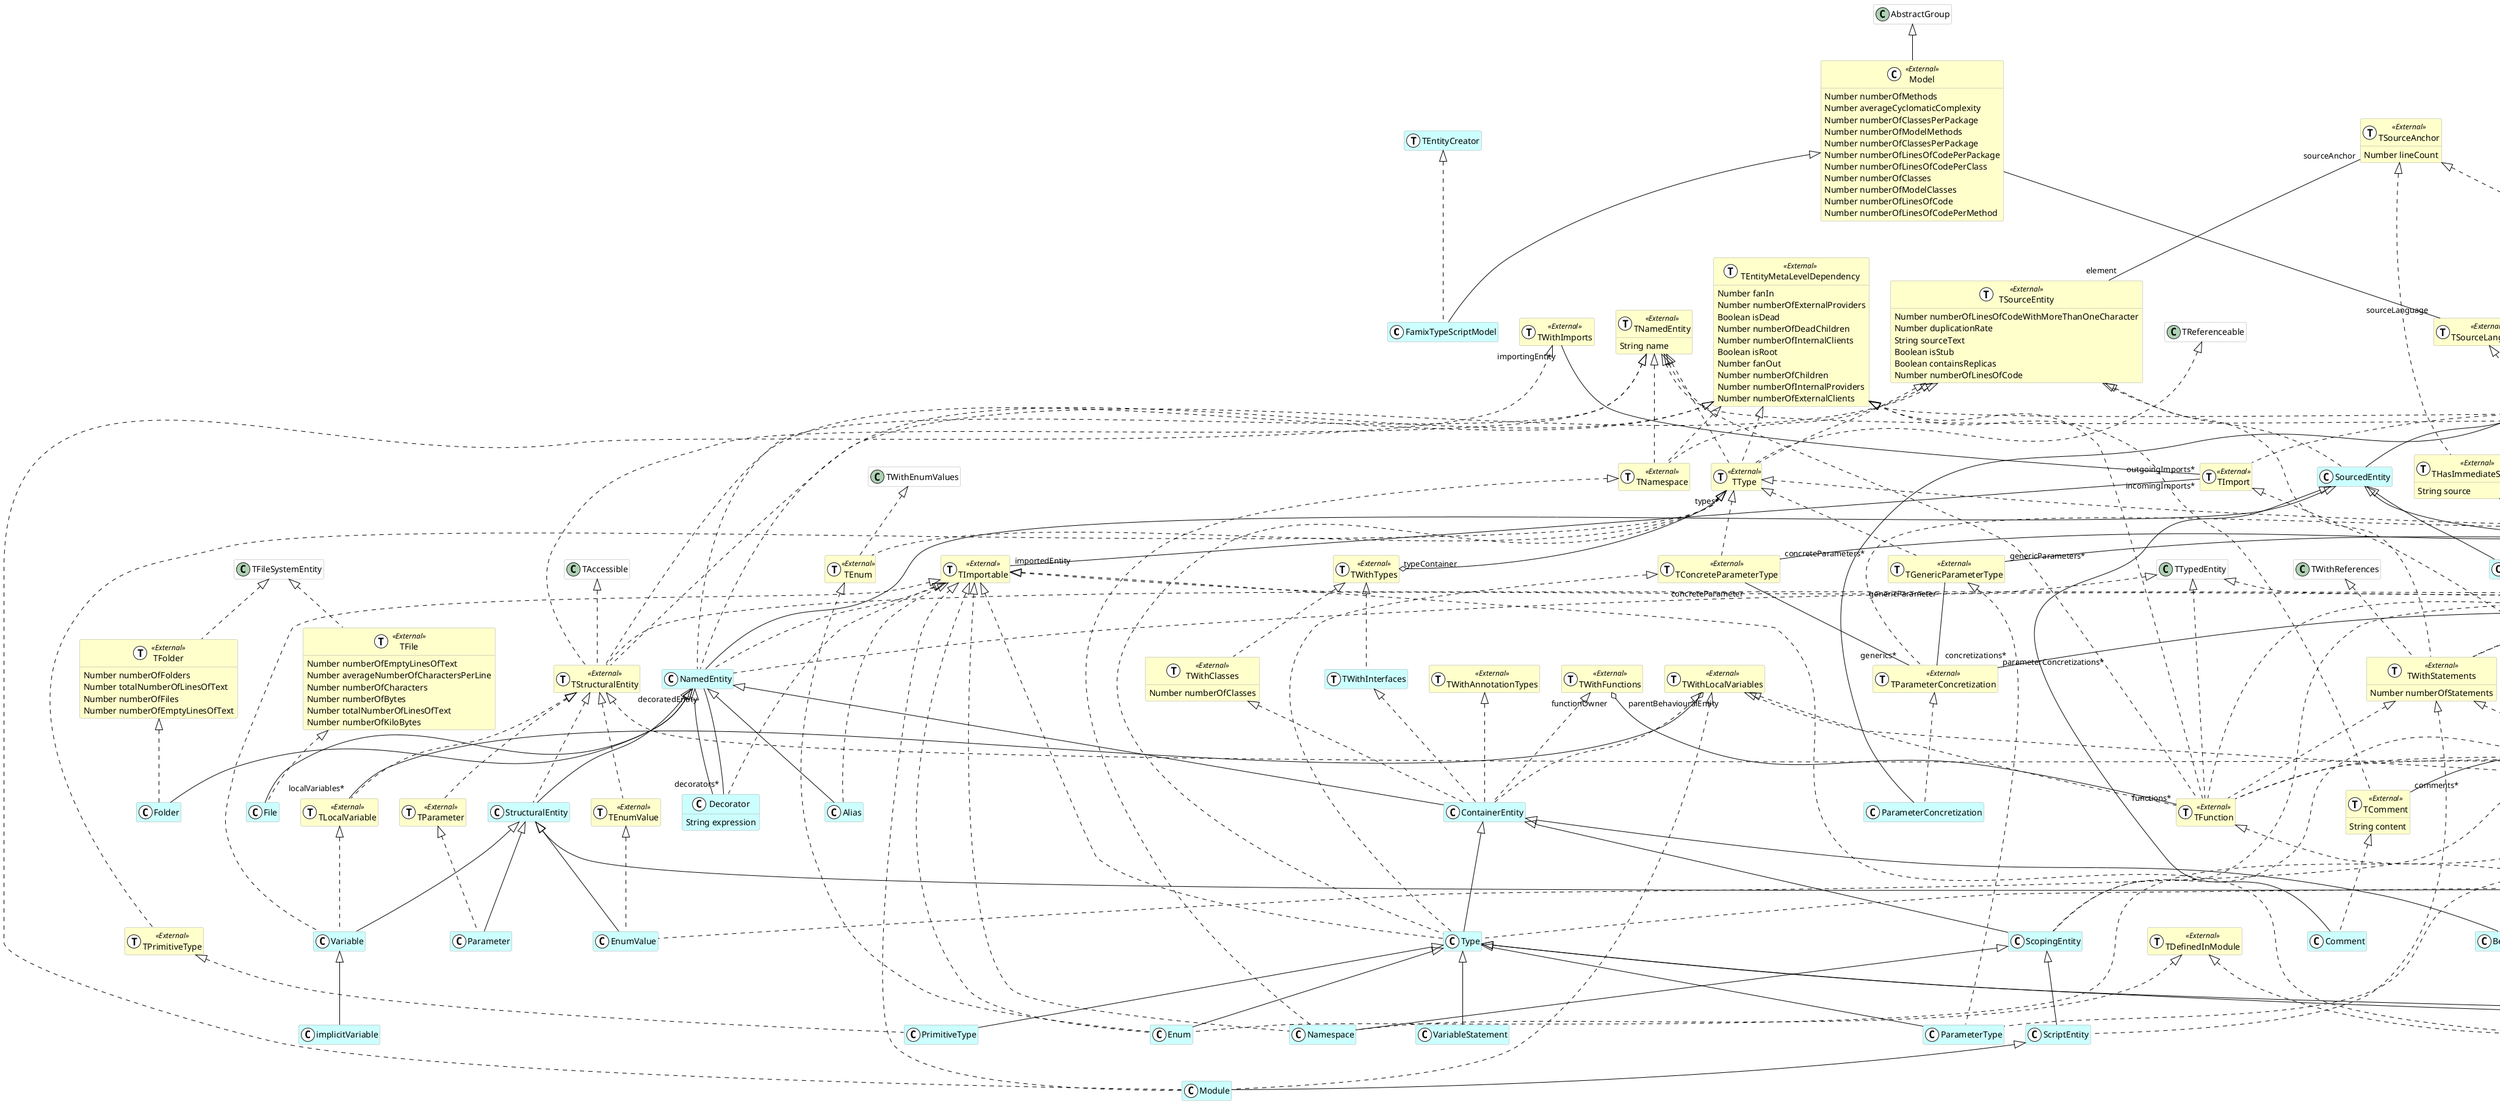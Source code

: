 @startumlhide empty membersskinparam class {  BackgroundColor white  ArrowColor black  BorderColor darkGray}class FamixTypeScriptModel <<(C,white)>> #CCFFFF {}class TWithImports <<(T,white)External>> #FFFFCC {}class TParametricEntity <<(T,white)External>> #FFFFCC {}class EnumValue <<(C,white)>> #CCFFFF {}class Function <<(C,white)>> #CCFFFF {}class TNamespace <<(T,white)External>> #FFFFCC {}class TIndexedFileNavigation <<(T,white)External>> #FFFFCC {  Number startPos  Number endPos}class TWithComments <<(T,white)External>> #FFFFCC {  Boolean hasComments  Number numberOfComments}class ScopingEntity <<(C,white)>> #CCFFFF {}class TCanBeClassSide <<(T,white)External>> #FFFFCC {  Boolean isClassSide}class Entity <<(C,white)External>> #FFFFCC {  Boolean isTagged  Boolean isDead  Number numberOfTags}class BehaviouralEntity <<(C,white)>> #CCFFFF {}class TWithAttributes <<(T,white)External>> #FFFFCC {  Number numberOfAttributes}class Interface <<(C,white)>> #CCFFFF {}class TWithAnnotationTypes <<(T,white)External>> #FFFFCC {}class TDefinedInModule <<(T,white)External>> #FFFFCC {}class Access <<(C,white)>> #CCFFFF {}class SourceAnchor <<(C,white)>> #CCFFFF {}class Association <<(C,white)>> #CCFFFF {}class THasVisibility <<(T,white)External>> #FFFFCC {  Boolean isPrivate  Boolean isProtected  String visibility  Boolean isPublic  Boolean isPackageVisibility}class TPrimitiveType <<(T,white)External>> #FFFFCC {}class Type <<(C,white)>> #CCFFFF {}class ParameterType <<(C,white)>> #CCFFFF {}class Namespace <<(C,white)>> #CCFFFF {}class ParametricFunction <<(C,white)>> #CCFFFF {}class Concretization <<(C,white)>> #CCFFFF {}class TClass <<(T,white)External>> #FFFFCC {  Number weightOfAClass  Boolean isTestCase}class TClassMetrics <<(T,white)External>> #FFFFCC {  Number numberOfMethodsInherited  Number numberOfAttributesInherited  Number numberOfMethodsInHierarchy  Number numberOfLocallyDefinedMethods  Number totalNumberOfSubclasses  Number numberOfMethodsOverridden}class Entity <<(C,white)>> #CCFFFF {}class TConcretization <<(T,white)External>> #FFFFCC {}class TComment <<(T,white)External>> #FFFFCC {  String content}class Variable <<(C,white)>> #CCFFFF {}class TImplementable <<(T,white)External>> #FFFFCC {}class File <<(C,white)>> #CCFFFF {}class TInvocation <<(T,white)External>> #FFFFCC {}class Parameter <<(C,white)>> #CCFFFF {}class Accessor <<(C,white)>> #CCFFFF {}class Invocation <<(C,white)>> #CCFFFF {}class TWithMethods <<(T,white)External>> #FFFFCC {  Number weightedMethodCount  Number numberOfAbstractMethods  Number tightClassCohesion  Number numberOfMethods}class TInvocationsReceiver <<(T,white)External>> #FFFFCC {}class ParametricMethod <<(C,white)>> #CCFFFF {}class Implementation <<(C,white)>> #CCFFFF {}class ImportClause <<(C,white)>> #CCFFFF {}class TWithFunctions <<(T,white)External>> #FFFFCC {}class TWithLocalVariables <<(T,white)External>> #FFFFCC {}class TEntityCreator <<(T,white)>> #CCFFFF {}class ScriptEntity <<(C,white)>> #CCFFFF {}class Model <<(C,white)External>> #FFFFCC {  Number numberOfMethods  Number averageCyclomaticComplexity  Number numberOfClassesPerPackage  Number numberOfModelMethods  Number numberOfClassesPerPackage  Number numberOfLinesOfCodePerPackage  Number numberOfLinesOfCodePerClass  Number numberOfClasses  Number numberOfModelClasses  Number numberOfLinesOfCode  Number numberOfLinesOfCodePerMethod}class TConcreteParameterType <<(T,white)External>> #FFFFCC {}class Reference <<(C,white)>> #CCFFFF {}class TCanBeAbstract <<(T,white)External>> #FFFFCC {  Boolean isAbstract}class TAttribute <<(T,white)External>> #FFFFCC {  Number hierarchyNestingLevel}class TLCOMMetrics <<(T,white)External>> #FFFFCC {  Number lcom2  Number lcom3}class TFunction <<(T,white)External>> #FFFFCC {}class SourceLanguage <<(C,white)>> #CCFFFF {}class TAccess <<(T,white)External>> #FFFFCC {  Boolean isRead  Boolean isReadWriteUnknown  Boolean isWrite}class Decorator <<(C,white)>> #CCFFFF {  String expression}class ParametricClass <<(C,white)>> #CCFFFF {}class TLocalVariable <<(T,white)External>> #FFFFCC {}class TStructuralEntity <<(T,white)External>> #FFFFCC {}class SourceTextAnchor <<(C,white)>> #CCFFFF {}class Property <<(C,white)>> #CCFFFF {}class TWithAccesses <<(T,white)External>> #FFFFCC {}class PrimitiveType <<(C,white)>> #CCFFFF {}class TParameter <<(T,white)External>> #FFFFCC {}class TWithInvocations <<(T,white)External>> #FFFFCC {  Number numberOfOutgoingInvocations}class TEnumValue <<(T,white)External>> #FFFFCC {}class THasImmediateSource <<(T,white)External>> #FFFFCC {  String source}class THasSignature <<(T,white)External>> #FFFFCC {  String signature}class TSourceLanguage <<(T,white)External>> #FFFFCC {}class VariableStatement <<(C,white)>> #CCFFFF {}class Class <<(C,white)>> #CCFFFF {}class TClassMetrics <<(T,white)>> #CCFFFF {}class JSDoc <<(C,white)>> #CCFFFF {}class TImport <<(T,white)External>> #FFFFCC {}class TWithInheritances <<(T,white)External>> #FFFFCC {  Number numberOfSubclasses  Number subclassHierarchyDepth  Number numberOfDirectSubclasses  Number hierarchyNestingLevel}class TImportable <<(T,white)External>> #FFFFCC {}class Inheritance <<(C,white)>> #CCFFFF {}class Alias <<(C,white)>> #CCFFFF {}class TType <<(T,white)External>> #FFFFCC {}class TSourceAnchor <<(T,white)External>> #FFFFCC {  Number lineCount}class TEntityMetaLevelDependency <<(T,white)External>> #FFFFCC {  Number fanIn  Number numberOfExternalProviders  Boolean isDead  Number numberOfDeadChildren  Number numberOfInternalClients  Boolean isRoot  Number fanOut  Number numberOfChildren  Number numberOfInternalProviders  Number numberOfExternalClients}class StructuralEntity <<(C,white)>> #CCFFFF {}class TEnum <<(T,white)External>> #FFFFCC {}class Comment <<(C,white)>> #CCFFFF {}class TWithClasses <<(T,white)External>> #FFFFCC {  Number numberOfClasses}class TFolder <<(T,white)External>> #FFFFCC {  Number numberOfFolders  Number totalNumberOfLinesOfText  Number numberOfFiles  Number numberOfEmptyLinesOfText}class TCanImplement <<(T,white)External>> #FFFFCC {}class NamedEntity <<(C,white)>> #CCFFFF {}class Method <<(C,white)>> #CCFFFF {}class TWithTypes <<(T,white)External>> #FFFFCC {}class TGenericParameterType <<(T,white)External>> #FFFFCC {}class implicitVariable <<(C,white)>> #CCFFFF {}class TParameterConcretization <<(T,white)External>> #FFFFCC {}class Module <<(C,white)>> #CCFFFF {}class Folder <<(C,white)>> #CCFFFF {}class Enum <<(C,white)>> #CCFFFF {}class TSourceEntity <<(T,white)External>> #FFFFCC {  Number numberOfLinesOfCodeWithMoreThanOneCharacter  Number duplicationRate  String sourceText  Boolean isStub  Boolean containsReplicas  Number numberOfLinesOfCode}class TImplementation <<(T,white)External>> #FFFFCC {}class TNamedEntity <<(T,white)External>> #FFFFCC {  String name}class TWithStatements <<(T,white)External>> #FFFFCC {  Number numberOfStatements}class ContainerEntity <<(C,white)>> #CCFFFF {}class TInvocable <<(T,white)External>> #FFFFCC {}class ParameterConcretization <<(C,white)>> #CCFFFF {}class IndexedFileAnchor <<(C,white)>> #CCFFFF {}class TMethod <<(T,white)External>> #FFFFCC {}class SourcedEntity <<(C,white)>> #CCFFFF {}class TInheritance <<(T,white)External>> #FFFFCC {}class THasKind <<(T,white)External>> #FFFFCC {  Boolean isSetter  String kind  Boolean isConstant  Boolean isConstructor  Boolean isGetter}class TFile <<(T,white)External>> #FFFFCC {  Number numberOfEmptyLinesOfText  Number averageNumberOfCharactersPerLine  Number numberOfCharacters  Number numberOfBytes  Number totalNumberOfLinesOfText  Number numberOfKiloBytes}class TWithInterfaces <<(T,white)>> #CCFFFF {}class ParametricInterface <<(C,white)>> #CCFFFF {}Model <|-- FamixTypeScriptModelStructuralEntity <|-- EnumValueBehaviouralEntity <|-- FunctionContainerEntity <|-- ScopingEntityObject <|-- EntityContainerEntity <|-- BehaviouralEntityType <|-- InterfaceAssociation <|-- AccessEntity <|-- SourceAnchorSourcedEntity <|-- AssociationContainerEntity <|-- TypeType <|-- ParameterTypeScopingEntity <|-- NamespaceFunction <|-- ParametricFunctionEntity <|-- ConcretizationEntity <|-- EntityStructuralEntity <|-- VariableStructuralEntity <|-- ParameterMethod <|-- AccessorAssociation <|-- InvocationNamedEntity <|-- FileMethod <|-- ParametricMethodEntity <|-- ImplementationAssociation <|-- ImportClauseScopingEntity <|-- ScriptEntityAbstractGroup <|-- ModelAssociation <|-- ReferenceEntity <|-- SourceLanguageNamedEntity <|-- DecoratorClass <|-- ParametricClassSourceAnchor <|-- SourceTextAnchorStructuralEntity <|-- PropertyType <|-- PrimitiveTypeType <|-- VariableStatementType <|-- ClassAssociation <|-- InheritanceNamedEntity <|-- AliasNamedEntity <|-- StructuralEntitySourcedEntity <|-- CommentSourcedEntity <|-- NamedEntityBehaviouralEntity <|-- MethodVariable <|-- implicitVariableScriptEntity <|-- ModuleSourcedEntity <|-- JSDocNamedEntity <|-- FolderNamedEntity <|-- ContainerEntityEntity <|-- ParameterConcretizationSourceAnchor <|-- IndexedFileAnchorEntity <|-- SourcedEntityType <|-- EnumInterface <|-- ParametricInterfaceTEntityCreator <|.. FamixTypeScriptModelTEnumValue <|.. EnumValueTWithComments <|.. EnumValueTDefinedInModule <|.. FunctionTNamedEntity <|.. TNamespaceTSourceEntity <|.. TNamespaceTFileAnchor <|.. TIndexedFileNavigationTEntityMetaLevelDependency <|.. TNamespaceTFunction <|.. FunctionTImportable <|.. FunctionTInvocable <|.. FunctionTWithAccesses <|.. ScopingEntityTWithInvocations <|.. ScopingEntityTImplementable <|.. InterfaceTInvocationsReceiver <|.. InterfaceTWithAttributes <|.. InterfaceTWithComments <|.. InterfaceTWithInheritances <|.. InterfaceTWithMethods <|.. InterfaceTAccess <|.. AccessTSourceAnchor <|.. SourceAnchorTType <|.. TPrimitiveTypeTConcreteParameterType <|.. TypeTImportable <|.. TypeTType <|.. TypeTWithMethods <|.. TypeTGenericParameterType <|.. ParameterTypeTWithInheritances <|.. ParameterTypeTParametricEntity <|.. ParametricFunctionTDefinedInModule <|.. NamespaceTConcretization <|.. ConcretizationTImportable <|.. NamespaceTNamespace <|.. NamespaceTInvocationsReceiver <|.. TClassTType <|.. TClassTWithAttributes <|.. TClassTWithComments <|.. TClassTWithInheritances <|.. TClassTWithMethods <|.. TClassTAssociation <|.. TConcretizationTEntityMetaLevelDependency <|.. TCommentTImportable <|.. VariableTLocalVariable <|.. VariableTAssociation <|.. TInvocationTHasSignature <|.. TInvocationTParameter <|.. ParameterTHasSignature <|.. InvocationTInvocation <|.. InvocationTFile <|.. FileTParametricEntity <|.. ParametricMethodTImplementation <|.. ImplementationTImport <|.. ImportClauseTWithStatements <|.. ScriptEntityTType <|.. TConcreteParameterTypeTStructuralEntity <|.. TAttributeTHasSignature <|.. TFunctionTInvocable <|.. TFunctionTNamedEntity <|.. TFunctionTTypedEntity <|.. TFunctionTWithLocalVariables <|.. TFunctionTWithParameters <|.. TFunctionTWithStatements <|.. TFunctionTEntityMetaLevelDependency <|.. TFunctionTSourceLanguage <|.. SourceLanguageTAssociation <|.. TAccessTImportable <|.. DecoratorTStructuralEntity <|.. TLocalVariableTParametricEntity <|.. ParametricClassTAccessible <|.. TStructuralEntityTNamedEntity <|.. TStructuralEntityTSourceEntity <|.. TStructuralEntityTTypedEntity <|.. TStructuralEntityTEntityMetaLevelDependency <|.. TStructuralEntityTHasImmediateSource <|.. SourceTextAnchorTAttribute <|.. PropertyTCanBeClassSide <|.. PropertyTHasVisibility <|.. PropertyTPrimitiveType <|.. PrimitiveTypeTStructuralEntity <|.. TParameterTStructuralEntity <|.. TEnumValueTSourceAnchor <|.. THasImmediateSourceTAssociation <|.. TImportTCanBeAbstract <|.. ClassTCanImplement <|.. ClassTClass <|.. ClassTClassMetrics <|.. ClassTInheritance <|.. InheritanceTImportable <|.. ClassTLCOMMetrics <|.. ClassTWithAccesses <|.. ClassTWithInvocations <|.. ClassTClassMetrics <|.. ClassTImportable <|.. AliasTStructuralEntity <|.. StructuralEntityTType <|.. TEnumTWithEnumValues <|.. TEnumTNamedEntity <|.. TTypeTFileSystemEntity <|.. TFolderTComment <|.. CommentTReferenceable <|.. TTypeTSourceEntity <|.. TTypeTEntityMetaLevelDependency <|.. TTypeTImportable <|.. NamedEntityTCanBeAbstract <|.. MethodTHasKind <|.. MethodTHasVisibility <|.. MethodTMethod <|.. MethodTWithComments <|.. MethodTType <|.. TGenericParameterTypeTInvocationsReceiver <|.. NamedEntityTNamedEntity <|.. NamedEntityTEntityMetaLevelDependency <|.. NamedEntityTImportable <|.. ModuleTWithImports <|.. ModuleTWithLocalVariables <|.. ModuleTAssociation <|.. TParameterConcretizationTWithTypes <|.. TWithClassesTAssociation <|.. TImplementationTSourceEntity <|.. TWithStatementsTWithAccesses <|.. TWithStatementsTWithInvocations <|.. TWithStatementsTWithAnnotationTypes <|.. ContainerEntityTWithClasses <|.. ContainerEntityTWithFunctions <|.. ContainerEntityTWithLocalVariables <|.. ContainerEntityTWithInterfaces <|.. ContainerEntityTParameterConcretization <|.. ParameterConcretizationTWithReferences <|.. TWithStatementsTIndexedFileNavigation <|.. IndexedFileAnchorTFolder <|.. FolderTHasSignature <|.. TMethodTInvocable <|.. TMethodTMethodMetrics <|.. TMethodTAssociation <|.. TInheritanceTSourceEntity <|.. SourcedEntityTNamedEntity <|.. TMethodTFileSystemEntity <|.. TFileTTypedEntity <|.. TMethodTWithImplicitVariables <|.. TMethodTWithLocalVariables <|.. TMethodTWithParameters <|.. TMethodTWithStatements <|.. TMethodTEntityMetaLevelDependency <|.. TMethodTEnum <|.. EnumTImportable <|.. EnumTWithTypes <|.. TWithInterfacesTParametricEntity <|.. ParametricInterfaceTWithComments <|.. EnumTWithInheritances "subclass" -- "superInheritances*" TInheritanceDecorator "decorators*" -- "decoratedEntity" NamedEntityTCanImplement "implementingClass" -- "interfaceImplementations*" TImplementationTConcretization "concretizations*" -- "parameterConcretizations*" TParameterConcretizationTSourceAnchor "sourceAnchor" -- "element" TSourceEntityTParametricEntity "genericEntity" -- "concretizations*" TConcretizationTParametricEntity "concreteEntities*" -- "concreteParameters*" TConcreteParameterTypeTInvocation "incomingInvocations*" -- "candidates*" TInvocableTWithLocalVariables "parentBehaviouralEntity" o-- "localVariables*" TLocalVariableTGenericParameterType "genericParameter" -- "concretizations*" TParameterConcretizationTParametricEntity "genericEntities*" -- "genericParameters*" TGenericParameterTypeTWithAttributes "parentType" o-- "attributes*" TAttributeTConcreteParameterType "concreteParameter" -- "generics*" TParameterConcretizationTAccess "accesses*" -- "accessor" TWithAccessesModel -- "sourceLanguage" TSourceLanguageTWithMethods "parentType" o-- "methods*" TMethodTParametricEntity "concreteEntity" -- "genericization" TConcretizationTType "types*" --o "typeContainer" TWithTypesTWithInheritances "superclass" -- "subInheritances*" TInheritanceTInvocation "outgoingInvocations*" -- "sender" TWithInvocationsTWithFunctions "functionOwner" o-- "functions*" TFunctionTImport "incomingImports*" -- "importedEntity" TImportableTWithImports "importingEntity" -- "outgoingImports*" TImportTWithComments "commentedEntity" o-- "comments*" TCommentTImplementable "interface" -- "implementations*" TImplementationTInvocation "receivingInvocations*" -- "receiver" TInvocationsReceiver@enduml